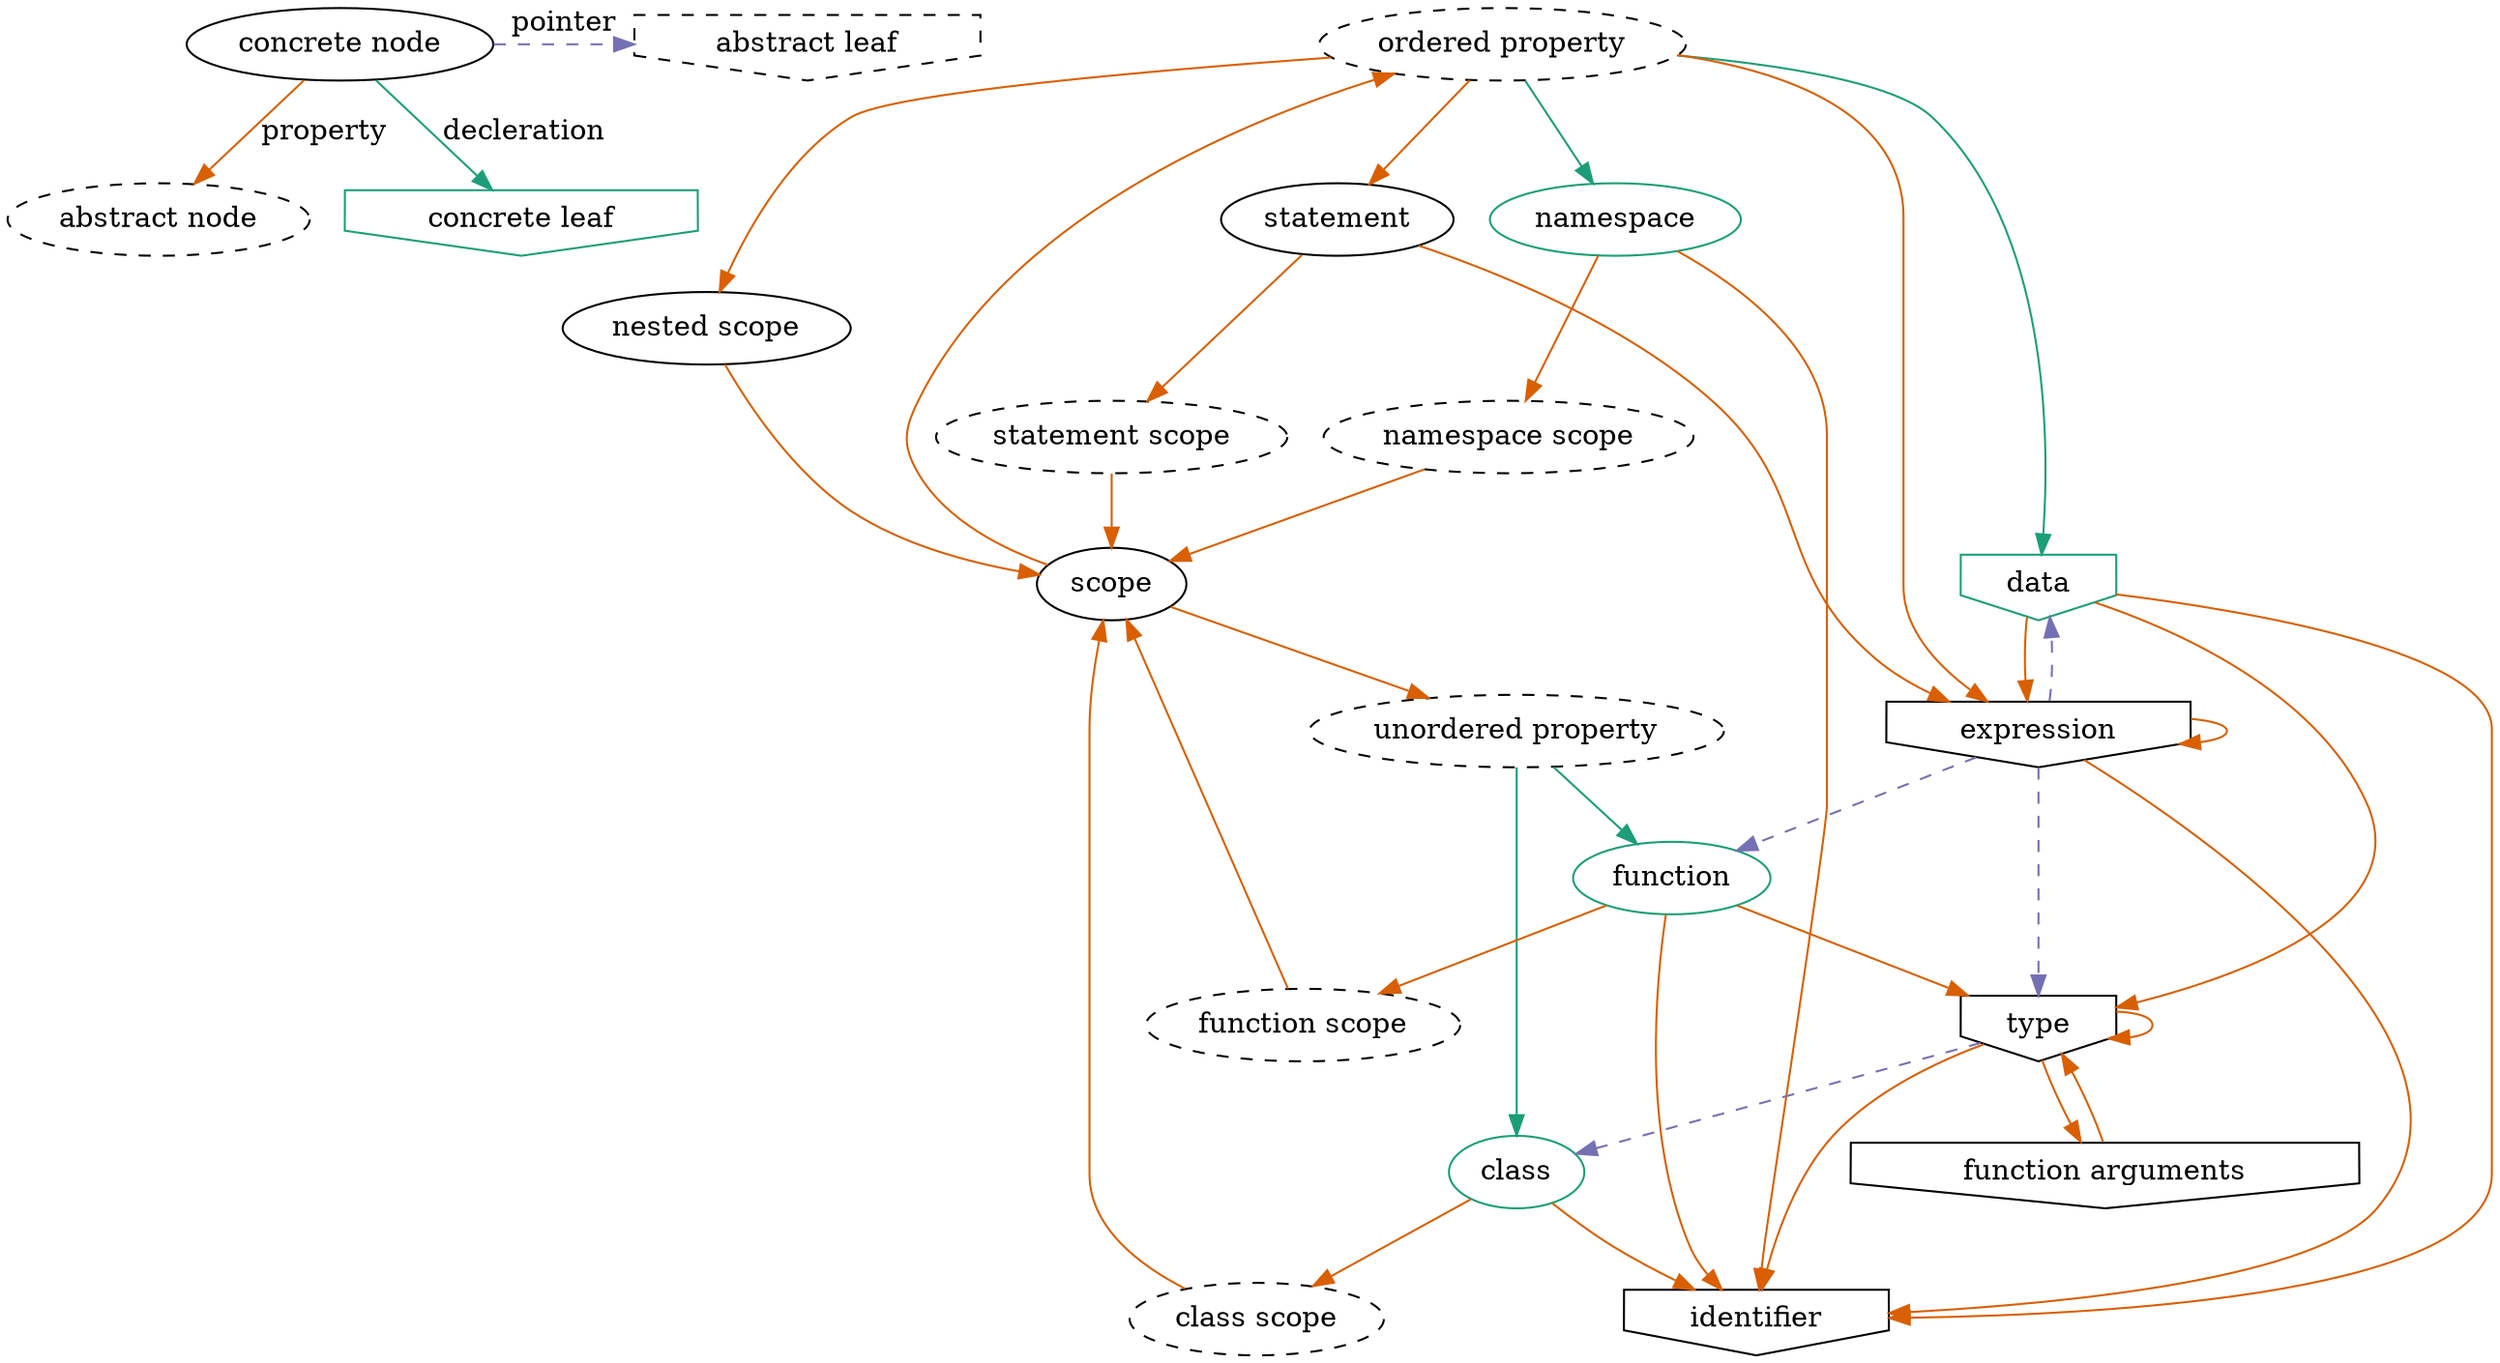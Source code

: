 digraph {
    node [colorscheme=dark28]
    edge [colorscheme=dark28]

    {
        // Definitions
        {
            rank=same
            A [label="concrete node"];
            B [label="abstract leaf", style=dashed, shape=invhouse];
        }
        {
            rank=same
            C [label="abstract node", style=dashed];
            D [label="concrete leaf", shape=invhouse, color=1];
        }
        A -> D [color=1, label="decleration"];
        A -> C [color=2, label="property"];
        A -> B [color=3, style=dashed, label="pointer"];
    }

    // Position arror definitions
    // "scope" -> A [style=invis];

    {
        // Abstract nodes
        node [style=dashed];
        "ordered property";
        "unordered property";
        "statement scope";
        "namespace scope";
        "class scope";
        "function scope";
        // Out of MVP
        // "class parents";
        // "for" [shape=invhouse]; // See leafs
    }

    {
        // Declerations
        node [color=1]; // decleration

        "namespace";
        "function";
        "class";
        "data" [shape=invhouse]; // See leafs
    }

    {
        // leafs
        node [shape=invhouse];
        "expression";
        // For some reason shape won't work here
        "data";
        "type";
        "identifier";
        "function arguments";
        // Out of mvp.
        // "alias";
        // For some reason shape won't work here
        // "for";

    }

    "scope" -> "ordered property" [color=2]; // property
    "scope" -> "unordered property" [color=2]; // property

    "class" -> "identifier" [color=2]; // property
    // Out of MVP.
     // "class" -> "class parents" [color=2]; // property
    "class" -> "class scope" [color=2]; // property
    "class scope" -> "scope" [color=2]; // property
    // Out of MVP.
    // "class parents" -> "class" [color=3, style=dashed]; // pointer

    "function" -> "identifier" [color=2]; // property
    "function" -> "type" [color=2]; // property
    "function" -> "function scope" [color=2]; // property
    "function scope" -> "scope" [color=2]; // property


    "ordered property" -> "nested scope" [color=2]; // property
    "ordered property" -> "data" [color=1]; // decleration
    "ordered property" -> "namespace" [color=1]; // declaration
    // Out of MVP
    // "ordered property" -> "alias" [color=2]; // property
    "ordered property" -> "statement" [color=2]; // property
    "ordered property" -> "expression" [color=2]; // property

    "unordered property" -> "function" [color=1]; // decleration
    "unordered property" -> "class" [color=1]; // decleration

    "nested scope" -> "scope" [color=2]; // property

    "namespace" -> "identifier" [color=2] // property
    "namespace" -> "namespace scope" [color=2]; // property
    "namespace scope" -> "scope" [color=2]; // property

    "statement" -> "expression" [color=2]; // property
    "statement" -> "statement scope" [color=2]; // property
    "statement scope" -> "scope" [color=2]; // property

    // Out of MVP
    // "alias" -> "identifier" [color=2]; // property
    // "alias" -> "for" [color=2]; // property

    // "for" -> "type" [color=2]; // property
    // "for" -> "namespace" [color=3, style=dashed]; // pointer
    // "for" -> "identifier" [color=3, style=dashed]; // pointer

    "expression" -> "function" [color=3, style=dashed]; // pointer
    "expression" -> "data" [color=3, style=dashed]; // pointer
    "expression" -> "expression" [color=2]; // property
    "expression" -> "type" [color=3, style=dashed] // pointer
    "expression" -> "identifier" [color=2]; // property

    "type" -> "type" [color=2]; // property
    "type" -> "identifier" [color=2]; // property
    "type" -> "class" [color=3, style=dashed]; // pointer
    "type" -> "function arguments" [color=2]; // property

    "function arguments" -> "type" [color=2]; // property

    "data" -> "identifier" [color=2]; // property
    "data" -> "type" [color=2]; // property
    "data" -> "expression" [color=2]; // property
}
